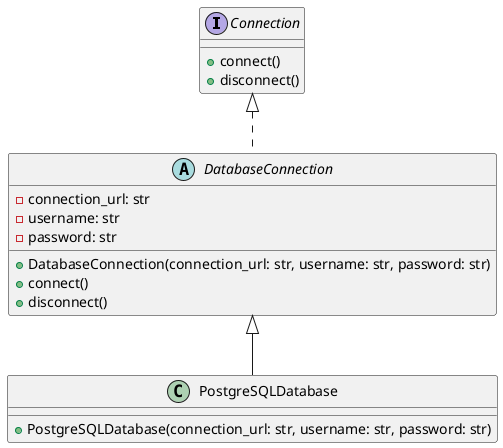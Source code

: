 @startuml
!define ABSTRACT abstract

interface Connection {
  +connect()
  +disconnect()
}

ABSTRACT class DatabaseConnection {
  -connection_url: str
  -username: str
  -password: str
  +DatabaseConnection(connection_url: str, username: str, password: str)
  +connect()
  +disconnect()
}

class PostgreSQLDatabase {
  +PostgreSQLDatabase(connection_url: str, username: str, password: str)
}

Connection <|.. DatabaseConnection
DatabaseConnection <|-- PostgreSQLDatabase

@enduml